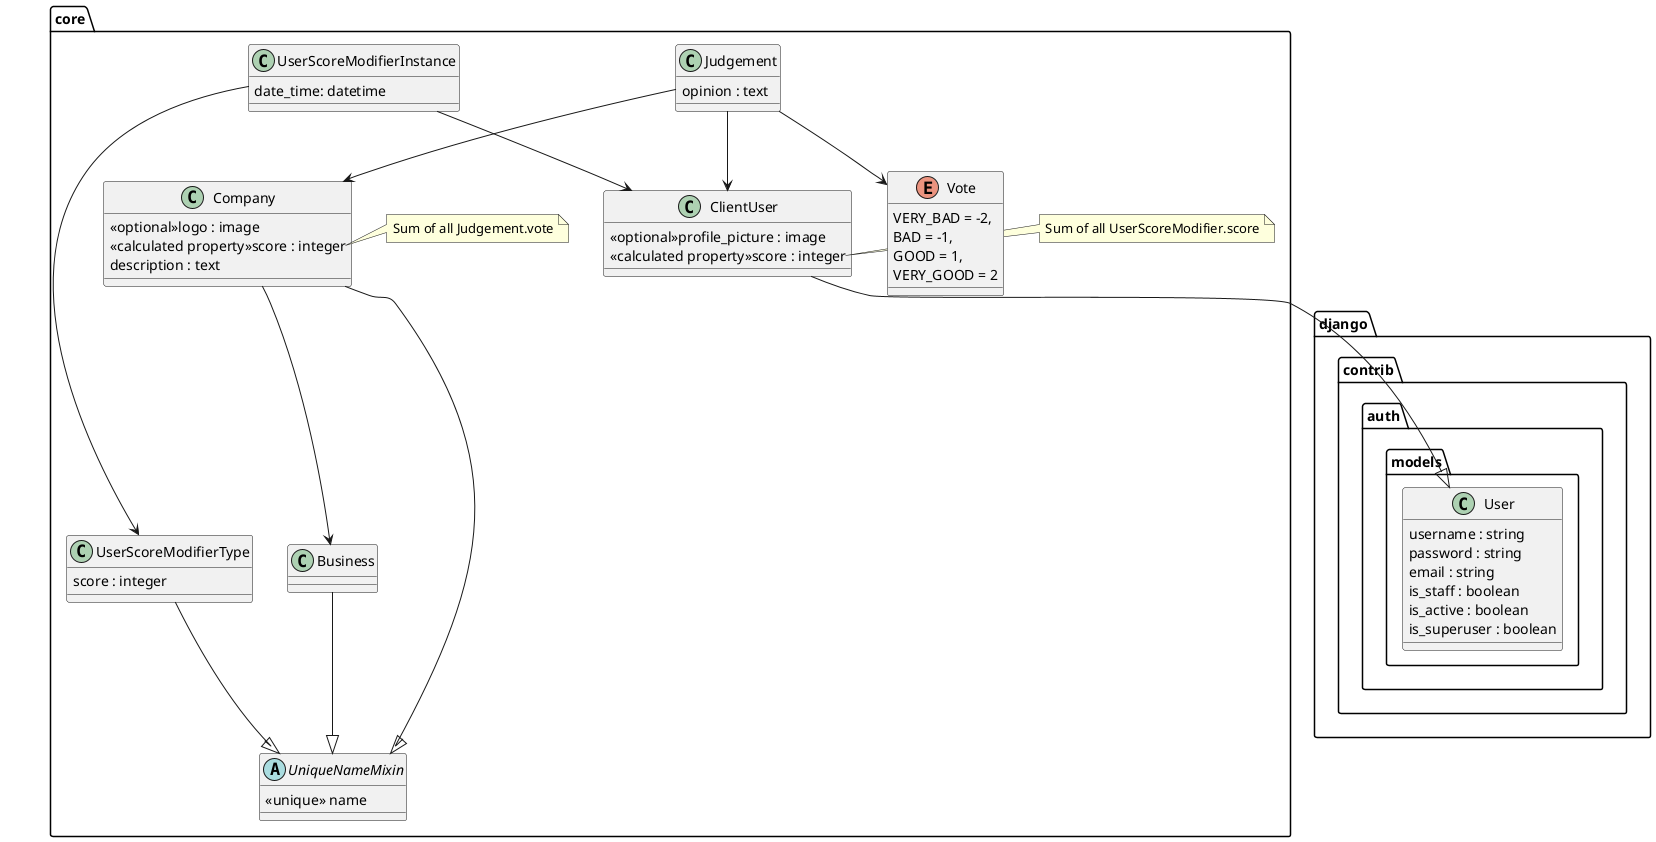 @startuml core
    package django.contrib.auth.models <<Folder>> {
        class User {
            username : string
            password : string
            email : string
            is_staff : boolean
            is_active : boolean
            is_superuser : boolean
        }
    }

    package core <<Folder>> {
        abstract UniqueNameMixin {
            <<unique>> name
        }

        class Business
        Business --|> UniqueNameMixin

        class ClientUser {
            <<optional>>profile_picture : image
            <<calculated property>>score : integer
        }
        ClientUser --|> User
        note right of ClientUser::score
            Sum of all UserScoreModifier.score
        end note

        class Company {
            <<optional>>logo : image
            <<calculated property>>score : integer
            description : text
        }
        Company --|> UniqueNameMixin
        Company --> Business
        note right of Company::score
            Sum of all Judgement.vote
        end note

        enum Vote {
            VERY_BAD = -2,
            BAD = -1,
            GOOD = 1,
            VERY_GOOD = 2
        }

        class Judgement {
            opinion : text
        }
        Judgement --> Company
        Judgement --> ClientUser
        Judgement --> Vote

        class UserScoreModifierInstance {
            date_time: datetime
        }
        UserScoreModifierInstance --> ClientUser
        UserScoreModifierInstance --> UserScoreModifierType

        class UserScoreModifierType {
            score : integer
        }
        UserScoreModifierType --|> UniqueNameMixin
    }
@enduml
